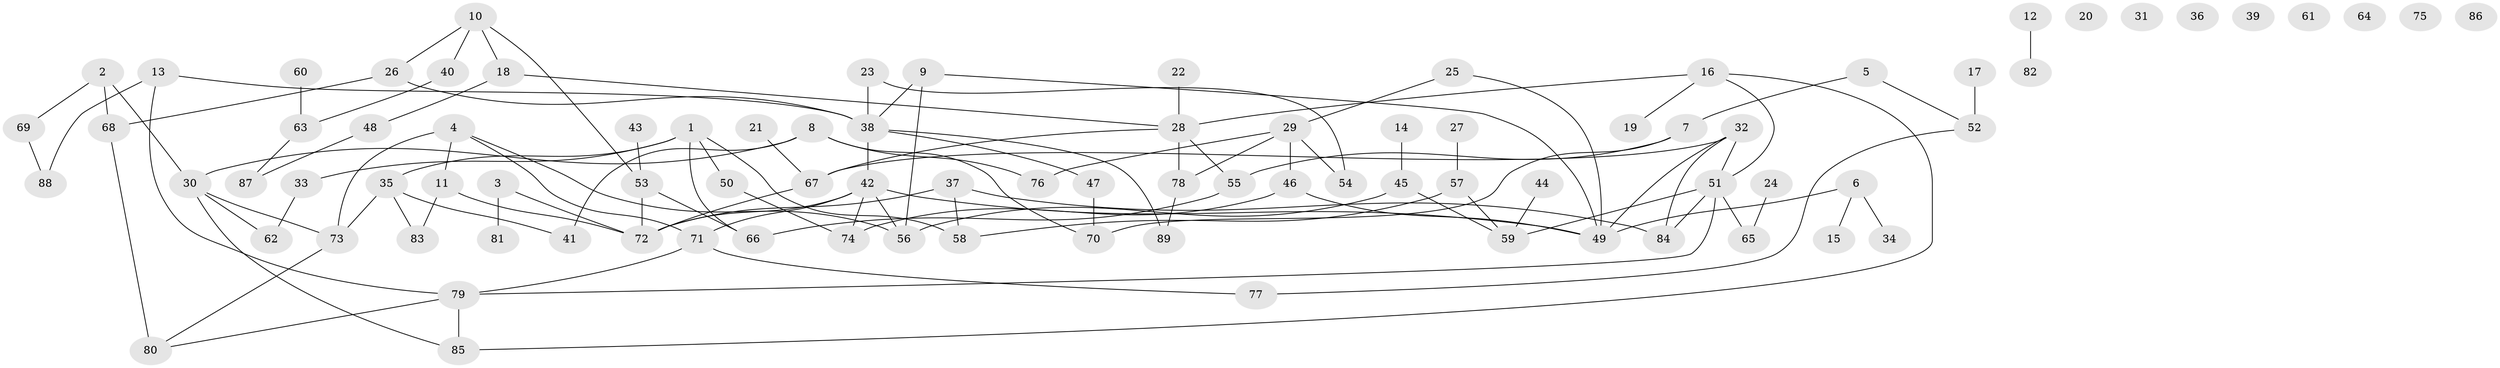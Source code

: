 // Generated by graph-tools (version 1.1) at 2025/12/03/09/25 04:12:59]
// undirected, 89 vertices, 116 edges
graph export_dot {
graph [start="1"]
  node [color=gray90,style=filled];
  1;
  2;
  3;
  4;
  5;
  6;
  7;
  8;
  9;
  10;
  11;
  12;
  13;
  14;
  15;
  16;
  17;
  18;
  19;
  20;
  21;
  22;
  23;
  24;
  25;
  26;
  27;
  28;
  29;
  30;
  31;
  32;
  33;
  34;
  35;
  36;
  37;
  38;
  39;
  40;
  41;
  42;
  43;
  44;
  45;
  46;
  47;
  48;
  49;
  50;
  51;
  52;
  53;
  54;
  55;
  56;
  57;
  58;
  59;
  60;
  61;
  62;
  63;
  64;
  65;
  66;
  67;
  68;
  69;
  70;
  71;
  72;
  73;
  74;
  75;
  76;
  77;
  78;
  79;
  80;
  81;
  82;
  83;
  84;
  85;
  86;
  87;
  88;
  89;
  1 -- 33;
  1 -- 35;
  1 -- 50;
  1 -- 58;
  1 -- 66;
  2 -- 30;
  2 -- 68;
  2 -- 69;
  3 -- 72;
  3 -- 81;
  4 -- 11;
  4 -- 56;
  4 -- 71;
  4 -- 73;
  5 -- 7;
  5 -- 52;
  6 -- 15;
  6 -- 34;
  6 -- 49;
  7 -- 55;
  7 -- 70;
  8 -- 30;
  8 -- 41;
  8 -- 70;
  8 -- 76;
  9 -- 38;
  9 -- 49;
  9 -- 56;
  10 -- 18;
  10 -- 26;
  10 -- 40;
  10 -- 53;
  11 -- 72;
  11 -- 83;
  12 -- 82;
  13 -- 38;
  13 -- 79;
  13 -- 88;
  14 -- 45;
  16 -- 19;
  16 -- 28;
  16 -- 51;
  16 -- 85;
  17 -- 52;
  18 -- 28;
  18 -- 48;
  21 -- 67;
  22 -- 28;
  23 -- 38;
  23 -- 54;
  24 -- 65;
  25 -- 29;
  25 -- 49;
  26 -- 38;
  26 -- 68;
  27 -- 57;
  28 -- 55;
  28 -- 67;
  28 -- 78;
  29 -- 46;
  29 -- 54;
  29 -- 76;
  29 -- 78;
  30 -- 62;
  30 -- 73;
  30 -- 85;
  32 -- 49;
  32 -- 51;
  32 -- 67;
  32 -- 84;
  33 -- 62;
  35 -- 41;
  35 -- 73;
  35 -- 83;
  37 -- 58;
  37 -- 72;
  37 -- 84;
  38 -- 42;
  38 -- 47;
  38 -- 89;
  40 -- 63;
  42 -- 49;
  42 -- 56;
  42 -- 71;
  42 -- 72;
  42 -- 74;
  43 -- 53;
  44 -- 59;
  45 -- 56;
  45 -- 59;
  46 -- 49;
  46 -- 74;
  47 -- 70;
  48 -- 87;
  50 -- 74;
  51 -- 59;
  51 -- 65;
  51 -- 79;
  51 -- 84;
  52 -- 77;
  53 -- 66;
  53 -- 72;
  55 -- 66;
  57 -- 58;
  57 -- 59;
  60 -- 63;
  63 -- 87;
  67 -- 72;
  68 -- 80;
  69 -- 88;
  71 -- 77;
  71 -- 79;
  73 -- 80;
  78 -- 89;
  79 -- 80;
  79 -- 85;
}

